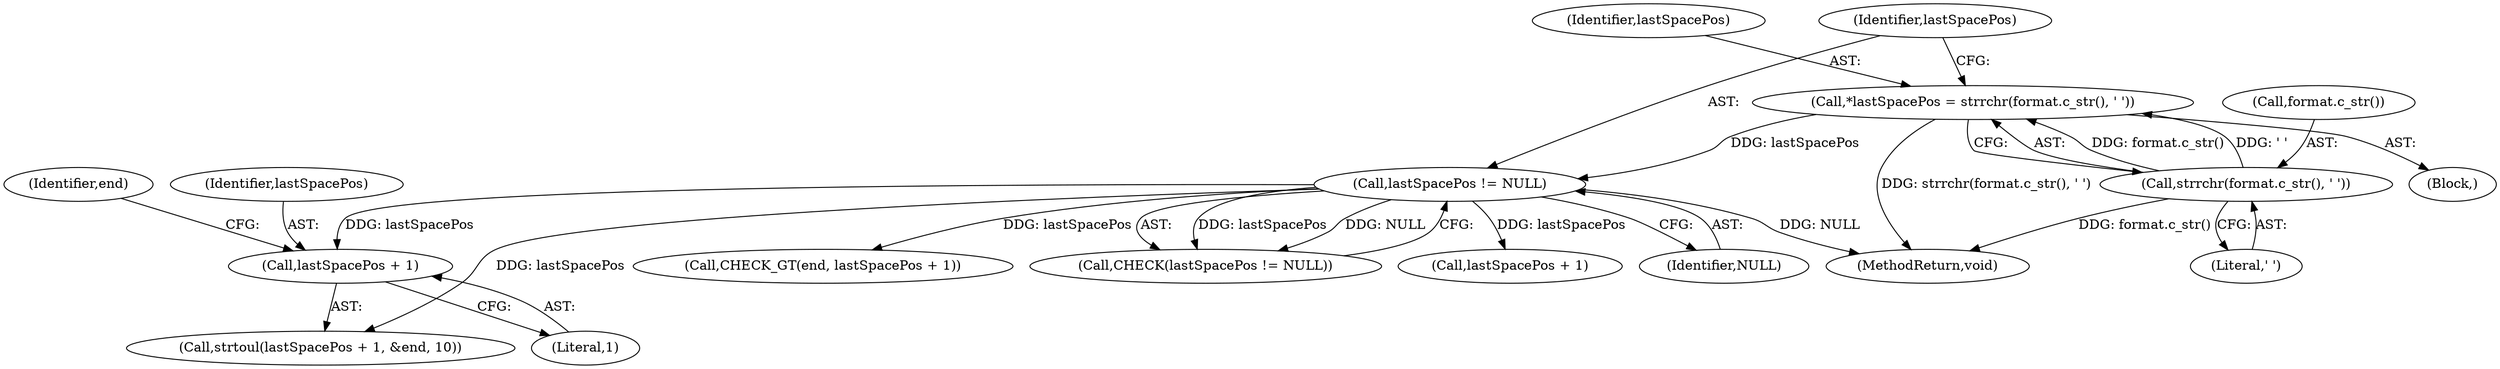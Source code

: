 digraph "0_Android_68f67ef6cf1f41e77337be3bc4bff91f3a3c6324_0@pointer" {
"1000126" [label="(Call,lastSpacePos + 1)"];
"1000118" [label="(Call,lastSpacePos != NULL)"];
"1000112" [label="(Call,*lastSpacePos = strrchr(format.c_str(), ' '))"];
"1000114" [label="(Call,strrchr(format.c_str(), ' '))"];
"1000125" [label="(Call,strtoul(lastSpacePos + 1, &end, 10))"];
"1000128" [label="(Literal,1)"];
"1000130" [label="(Identifier,end)"];
"1000132" [label="(Call,CHECK_GT(end, lastSpacePos + 1))"];
"1000117" [label="(Call,CHECK(lastSpacePos != NULL))"];
"1000134" [label="(Call,lastSpacePos + 1)"];
"1000113" [label="(Identifier,lastSpacePos)"];
"1000115" [label="(Call,format.c_str())"];
"1000105" [label="(Block,)"];
"1000120" [label="(Identifier,NULL)"];
"1000126" [label="(Call,lastSpacePos + 1)"];
"1000167" [label="(MethodReturn,void)"];
"1000112" [label="(Call,*lastSpacePos = strrchr(format.c_str(), ' '))"];
"1000127" [label="(Identifier,lastSpacePos)"];
"1000119" [label="(Identifier,lastSpacePos)"];
"1000114" [label="(Call,strrchr(format.c_str(), ' '))"];
"1000116" [label="(Literal,' ')"];
"1000118" [label="(Call,lastSpacePos != NULL)"];
"1000126" -> "1000125"  [label="AST: "];
"1000126" -> "1000128"  [label="CFG: "];
"1000127" -> "1000126"  [label="AST: "];
"1000128" -> "1000126"  [label="AST: "];
"1000130" -> "1000126"  [label="CFG: "];
"1000118" -> "1000126"  [label="DDG: lastSpacePos"];
"1000118" -> "1000117"  [label="AST: "];
"1000118" -> "1000120"  [label="CFG: "];
"1000119" -> "1000118"  [label="AST: "];
"1000120" -> "1000118"  [label="AST: "];
"1000117" -> "1000118"  [label="CFG: "];
"1000118" -> "1000167"  [label="DDG: NULL"];
"1000118" -> "1000117"  [label="DDG: lastSpacePos"];
"1000118" -> "1000117"  [label="DDG: NULL"];
"1000112" -> "1000118"  [label="DDG: lastSpacePos"];
"1000118" -> "1000125"  [label="DDG: lastSpacePos"];
"1000118" -> "1000132"  [label="DDG: lastSpacePos"];
"1000118" -> "1000134"  [label="DDG: lastSpacePos"];
"1000112" -> "1000105"  [label="AST: "];
"1000112" -> "1000114"  [label="CFG: "];
"1000113" -> "1000112"  [label="AST: "];
"1000114" -> "1000112"  [label="AST: "];
"1000119" -> "1000112"  [label="CFG: "];
"1000112" -> "1000167"  [label="DDG: strrchr(format.c_str(), ' ')"];
"1000114" -> "1000112"  [label="DDG: format.c_str()"];
"1000114" -> "1000112"  [label="DDG: ' '"];
"1000114" -> "1000116"  [label="CFG: "];
"1000115" -> "1000114"  [label="AST: "];
"1000116" -> "1000114"  [label="AST: "];
"1000114" -> "1000167"  [label="DDG: format.c_str()"];
}

